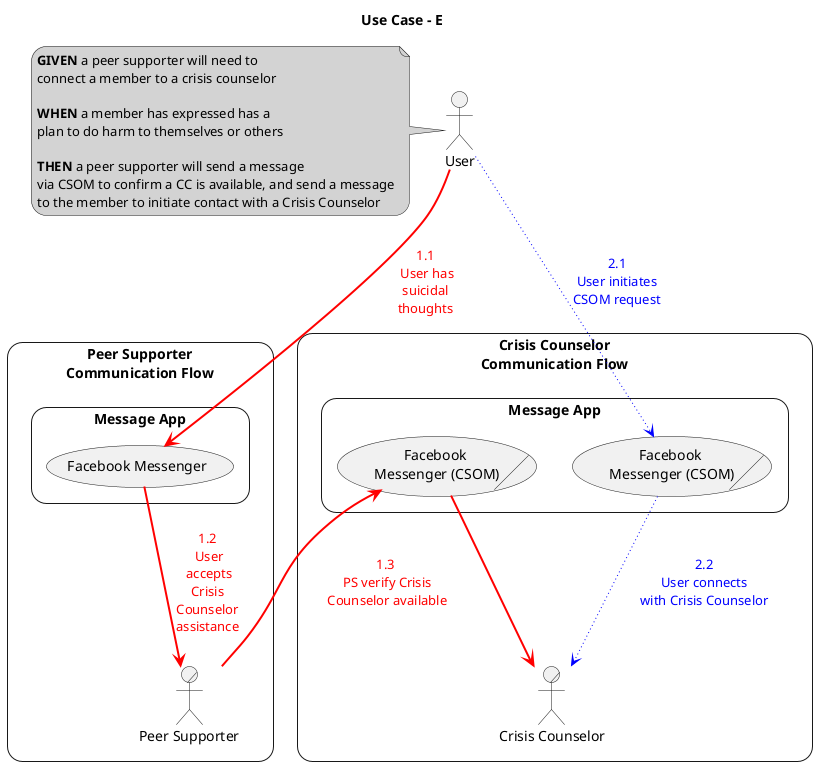 'Diagram UI : https://www.planttext.com/
'Coding Documentation : https://plantuml.com/use-case-diagram#d50d8f9219a41435
@startuml
skinparam roundcorner 30
title Use Case - E

' PARTICIPANTS
actor :User: as user

'GIVEN + WHEN + THEN
 note left of user #LightGray
   <b>GIVEN</b> a peer supporter will need to
   connect a member to a crisis counselor

   <b>WHEN</b> a member has expressed has a
   plan to do harm to themselves or others

   <b>THEN</b> a peer supporter will send a message
   via CSOM to confirm a CC is available, and send a message
   to the member to initiate contact with a Crisis Counselor
 end note

'WORKFLOW
rectangle "Peer Supporter\nCommunication Flow" as commflow {
  actor/ :Peer Supporter: as ps

  rectangle "Message App" as msgAppFm {
    usecase "Facebook Messenger" as fm
  }
}

rectangle "Crisis Counselor\nCommunication Flow" as commflow2 {
  actor/ :Crisis Counselor: as cc

  rectangle "Message App" as msgAppCsom {
    usecase/ "Facebook \nMessenger (CSOM)" as csom
    usecase/ "Facebook \nMessenger (CSOM)" as csom2
  }
}

'INITIAL CONTACT
user --> fm #red;line:red;line.bold;text:red : 1.1\n User has\nsuicidal\nthoughts
'AVAILABLE
fm --> ps #red;line:red;line.bold;text:red  : 1.2\n User\n accepts\nCrisis\nCounselor\nassistance
'VERIFY CRISIS COUNSELOR AVAILABLE
ps -up-> csom #red;line.bold;line:red;text:red : 1.3\n PS verify Crisis\n Counselor available
csom --> cc #red;line.bold;line:red;text:red
'USER CONTACTS CRISIS COUNSELOR
user --> csom2 #aliceblue;line.dotted;line:blue;text:blue : 2.1\nUser initiates\nCSOM request
csom2 --> cc #aliceblue;line.dotted;line:blue;text:blue : 2.2\nUser connects\nwith Crisis Counselor
@enduml
